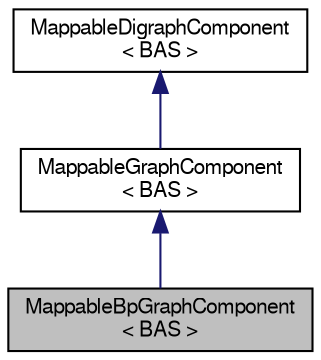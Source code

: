 digraph "MappableBpGraphComponent&lt; BAS &gt;"
{
 // LATEX_PDF_SIZE
  edge [fontname="FreeSans",fontsize="10",labelfontname="FreeSans",labelfontsize="10"];
  node [fontname="FreeSans",fontsize="10",shape=record];
  Node0 [label="MappableBpGraphComponent\l\< BAS \>",height=0.2,width=0.4,color="black", fillcolor="grey75", style="filled", fontcolor="black",tooltip="Skeleton class for mappable undirected bipartite graphs."];
  Node1 -> Node0 [dir="back",color="midnightblue",fontsize="10",style="solid",fontname="FreeSans"];
  Node1 [label="MappableGraphComponent\l\< BAS \>",height=0.2,width=0.4,color="black", fillcolor="white", style="filled",URL="$a05173.html",tooltip="Skeleton class for mappable undirected graphs."];
  Node2 -> Node1 [dir="back",color="midnightblue",fontsize="10",style="solid",fontname="FreeSans"];
  Node2 [label="MappableDigraphComponent\l\< BAS \>",height=0.2,width=0.4,color="black", fillcolor="white", style="filled",URL="$a05153.html",tooltip="Skeleton class for mappable directed graphs."];
}
